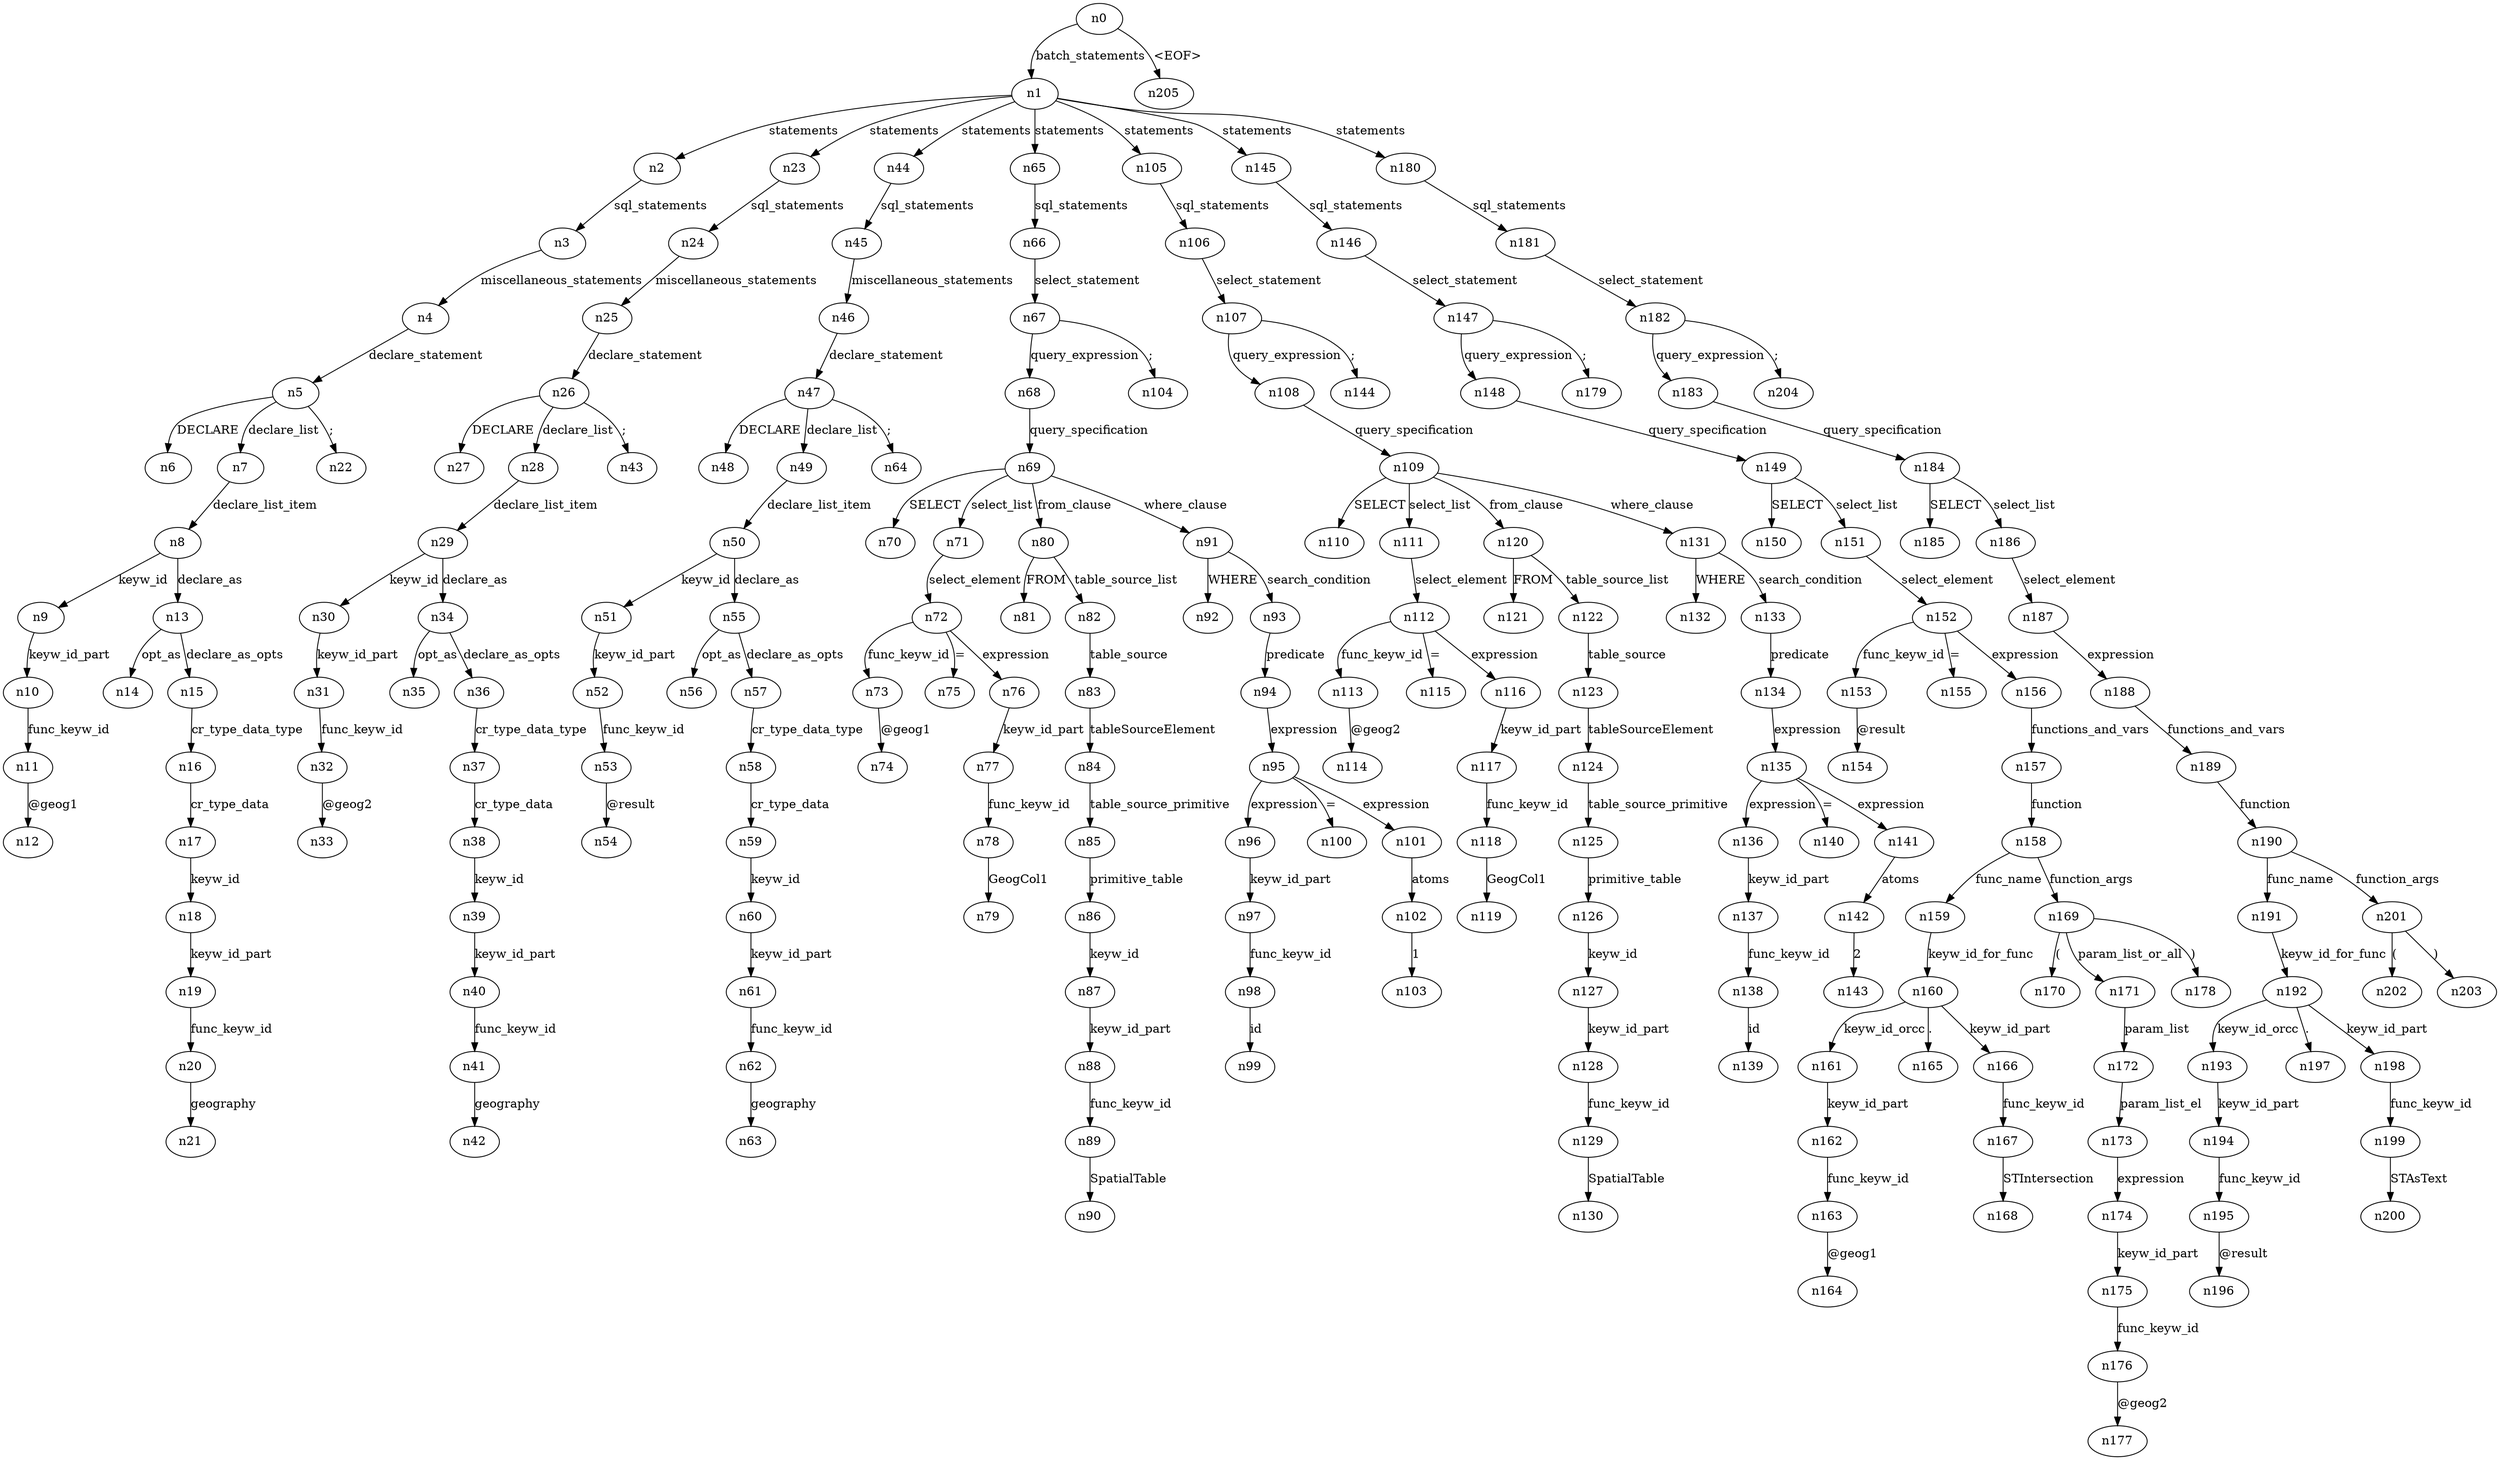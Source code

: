 digraph ParseTree {
  n0 -> n1 [label="batch_statements"];
  n1 -> n2 [label="statements"];
  n2 -> n3 [label="sql_statements"];
  n3 -> n4 [label="miscellaneous_statements"];
  n4 -> n5 [label="declare_statement"];
  n5 -> n6 [label="DECLARE"];
  n5 -> n7 [label="declare_list"];
  n7 -> n8 [label="declare_list_item"];
  n8 -> n9 [label="keyw_id"];
  n9 -> n10 [label="keyw_id_part"];
  n10 -> n11 [label="func_keyw_id"];
  n11 -> n12 [label="@geog1"];
  n8 -> n13 [label="declare_as"];
  n13 -> n14 [label="opt_as"];
  n13 -> n15 [label="declare_as_opts"];
  n15 -> n16 [label="cr_type_data_type"];
  n16 -> n17 [label="cr_type_data"];
  n17 -> n18 [label="keyw_id"];
  n18 -> n19 [label="keyw_id_part"];
  n19 -> n20 [label="func_keyw_id"];
  n20 -> n21 [label="geography"];
  n5 -> n22 [label=";"];
  n1 -> n23 [label="statements"];
  n23 -> n24 [label="sql_statements"];
  n24 -> n25 [label="miscellaneous_statements"];
  n25 -> n26 [label="declare_statement"];
  n26 -> n27 [label="DECLARE"];
  n26 -> n28 [label="declare_list"];
  n28 -> n29 [label="declare_list_item"];
  n29 -> n30 [label="keyw_id"];
  n30 -> n31 [label="keyw_id_part"];
  n31 -> n32 [label="func_keyw_id"];
  n32 -> n33 [label="@geog2"];
  n29 -> n34 [label="declare_as"];
  n34 -> n35 [label="opt_as"];
  n34 -> n36 [label="declare_as_opts"];
  n36 -> n37 [label="cr_type_data_type"];
  n37 -> n38 [label="cr_type_data"];
  n38 -> n39 [label="keyw_id"];
  n39 -> n40 [label="keyw_id_part"];
  n40 -> n41 [label="func_keyw_id"];
  n41 -> n42 [label="geography"];
  n26 -> n43 [label=";"];
  n1 -> n44 [label="statements"];
  n44 -> n45 [label="sql_statements"];
  n45 -> n46 [label="miscellaneous_statements"];
  n46 -> n47 [label="declare_statement"];
  n47 -> n48 [label="DECLARE"];
  n47 -> n49 [label="declare_list"];
  n49 -> n50 [label="declare_list_item"];
  n50 -> n51 [label="keyw_id"];
  n51 -> n52 [label="keyw_id_part"];
  n52 -> n53 [label="func_keyw_id"];
  n53 -> n54 [label="@result"];
  n50 -> n55 [label="declare_as"];
  n55 -> n56 [label="opt_as"];
  n55 -> n57 [label="declare_as_opts"];
  n57 -> n58 [label="cr_type_data_type"];
  n58 -> n59 [label="cr_type_data"];
  n59 -> n60 [label="keyw_id"];
  n60 -> n61 [label="keyw_id_part"];
  n61 -> n62 [label="func_keyw_id"];
  n62 -> n63 [label="geography"];
  n47 -> n64 [label=";"];
  n1 -> n65 [label="statements"];
  n65 -> n66 [label="sql_statements"];
  n66 -> n67 [label="select_statement"];
  n67 -> n68 [label="query_expression"];
  n68 -> n69 [label="query_specification"];
  n69 -> n70 [label="SELECT"];
  n69 -> n71 [label="select_list"];
  n71 -> n72 [label="select_element"];
  n72 -> n73 [label="func_keyw_id"];
  n73 -> n74 [label="@geog1"];
  n72 -> n75 [label="="];
  n72 -> n76 [label="expression"];
  n76 -> n77 [label="keyw_id_part"];
  n77 -> n78 [label="func_keyw_id"];
  n78 -> n79 [label="GeogCol1"];
  n69 -> n80 [label="from_clause"];
  n80 -> n81 [label="FROM"];
  n80 -> n82 [label="table_source_list"];
  n82 -> n83 [label="table_source"];
  n83 -> n84 [label="tableSourceElement"];
  n84 -> n85 [label="table_source_primitive"];
  n85 -> n86 [label="primitive_table"];
  n86 -> n87 [label="keyw_id"];
  n87 -> n88 [label="keyw_id_part"];
  n88 -> n89 [label="func_keyw_id"];
  n89 -> n90 [label="SpatialTable"];
  n69 -> n91 [label="where_clause"];
  n91 -> n92 [label="WHERE"];
  n91 -> n93 [label="search_condition"];
  n93 -> n94 [label="predicate"];
  n94 -> n95 [label="expression"];
  n95 -> n96 [label="expression"];
  n96 -> n97 [label="keyw_id_part"];
  n97 -> n98 [label="func_keyw_id"];
  n98 -> n99 [label="id"];
  n95 -> n100 [label="="];
  n95 -> n101 [label="expression"];
  n101 -> n102 [label="atoms"];
  n102 -> n103 [label="1"];
  n67 -> n104 [label=";"];
  n1 -> n105 [label="statements"];
  n105 -> n106 [label="sql_statements"];
  n106 -> n107 [label="select_statement"];
  n107 -> n108 [label="query_expression"];
  n108 -> n109 [label="query_specification"];
  n109 -> n110 [label="SELECT"];
  n109 -> n111 [label="select_list"];
  n111 -> n112 [label="select_element"];
  n112 -> n113 [label="func_keyw_id"];
  n113 -> n114 [label="@geog2"];
  n112 -> n115 [label="="];
  n112 -> n116 [label="expression"];
  n116 -> n117 [label="keyw_id_part"];
  n117 -> n118 [label="func_keyw_id"];
  n118 -> n119 [label="GeogCol1"];
  n109 -> n120 [label="from_clause"];
  n120 -> n121 [label="FROM"];
  n120 -> n122 [label="table_source_list"];
  n122 -> n123 [label="table_source"];
  n123 -> n124 [label="tableSourceElement"];
  n124 -> n125 [label="table_source_primitive"];
  n125 -> n126 [label="primitive_table"];
  n126 -> n127 [label="keyw_id"];
  n127 -> n128 [label="keyw_id_part"];
  n128 -> n129 [label="func_keyw_id"];
  n129 -> n130 [label="SpatialTable"];
  n109 -> n131 [label="where_clause"];
  n131 -> n132 [label="WHERE"];
  n131 -> n133 [label="search_condition"];
  n133 -> n134 [label="predicate"];
  n134 -> n135 [label="expression"];
  n135 -> n136 [label="expression"];
  n136 -> n137 [label="keyw_id_part"];
  n137 -> n138 [label="func_keyw_id"];
  n138 -> n139 [label="id"];
  n135 -> n140 [label="="];
  n135 -> n141 [label="expression"];
  n141 -> n142 [label="atoms"];
  n142 -> n143 [label="2"];
  n107 -> n144 [label=";"];
  n1 -> n145 [label="statements"];
  n145 -> n146 [label="sql_statements"];
  n146 -> n147 [label="select_statement"];
  n147 -> n148 [label="query_expression"];
  n148 -> n149 [label="query_specification"];
  n149 -> n150 [label="SELECT"];
  n149 -> n151 [label="select_list"];
  n151 -> n152 [label="select_element"];
  n152 -> n153 [label="func_keyw_id"];
  n153 -> n154 [label="@result"];
  n152 -> n155 [label="="];
  n152 -> n156 [label="expression"];
  n156 -> n157 [label="functions_and_vars"];
  n157 -> n158 [label="function"];
  n158 -> n159 [label="func_name"];
  n159 -> n160 [label="keyw_id_for_func"];
  n160 -> n161 [label="keyw_id_orcc"];
  n161 -> n162 [label="keyw_id_part"];
  n162 -> n163 [label="func_keyw_id"];
  n163 -> n164 [label="@geog1"];
  n160 -> n165 [label="."];
  n160 -> n166 [label="keyw_id_part"];
  n166 -> n167 [label="func_keyw_id"];
  n167 -> n168 [label="STIntersection"];
  n158 -> n169 [label="function_args"];
  n169 -> n170 [label="("];
  n169 -> n171 [label="param_list_or_all"];
  n171 -> n172 [label="param_list"];
  n172 -> n173 [label="param_list_el"];
  n173 -> n174 [label="expression"];
  n174 -> n175 [label="keyw_id_part"];
  n175 -> n176 [label="func_keyw_id"];
  n176 -> n177 [label="@geog2"];
  n169 -> n178 [label=")"];
  n147 -> n179 [label=";"];
  n1 -> n180 [label="statements"];
  n180 -> n181 [label="sql_statements"];
  n181 -> n182 [label="select_statement"];
  n182 -> n183 [label="query_expression"];
  n183 -> n184 [label="query_specification"];
  n184 -> n185 [label="SELECT"];
  n184 -> n186 [label="select_list"];
  n186 -> n187 [label="select_element"];
  n187 -> n188 [label="expression"];
  n188 -> n189 [label="functions_and_vars"];
  n189 -> n190 [label="function"];
  n190 -> n191 [label="func_name"];
  n191 -> n192 [label="keyw_id_for_func"];
  n192 -> n193 [label="keyw_id_orcc"];
  n193 -> n194 [label="keyw_id_part"];
  n194 -> n195 [label="func_keyw_id"];
  n195 -> n196 [label="@result"];
  n192 -> n197 [label="."];
  n192 -> n198 [label="keyw_id_part"];
  n198 -> n199 [label="func_keyw_id"];
  n199 -> n200 [label="STAsText"];
  n190 -> n201 [label="function_args"];
  n201 -> n202 [label="("];
  n201 -> n203 [label=")"];
  n182 -> n204 [label=";"];
  n0 -> n205 [label="<EOF>"];
}